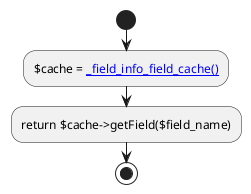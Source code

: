 @startuml

start
:$cache = [[_field_info_field_cache _field_info_field_cache()]];
:return $cache->getField($field_name);
stop

@enduml
